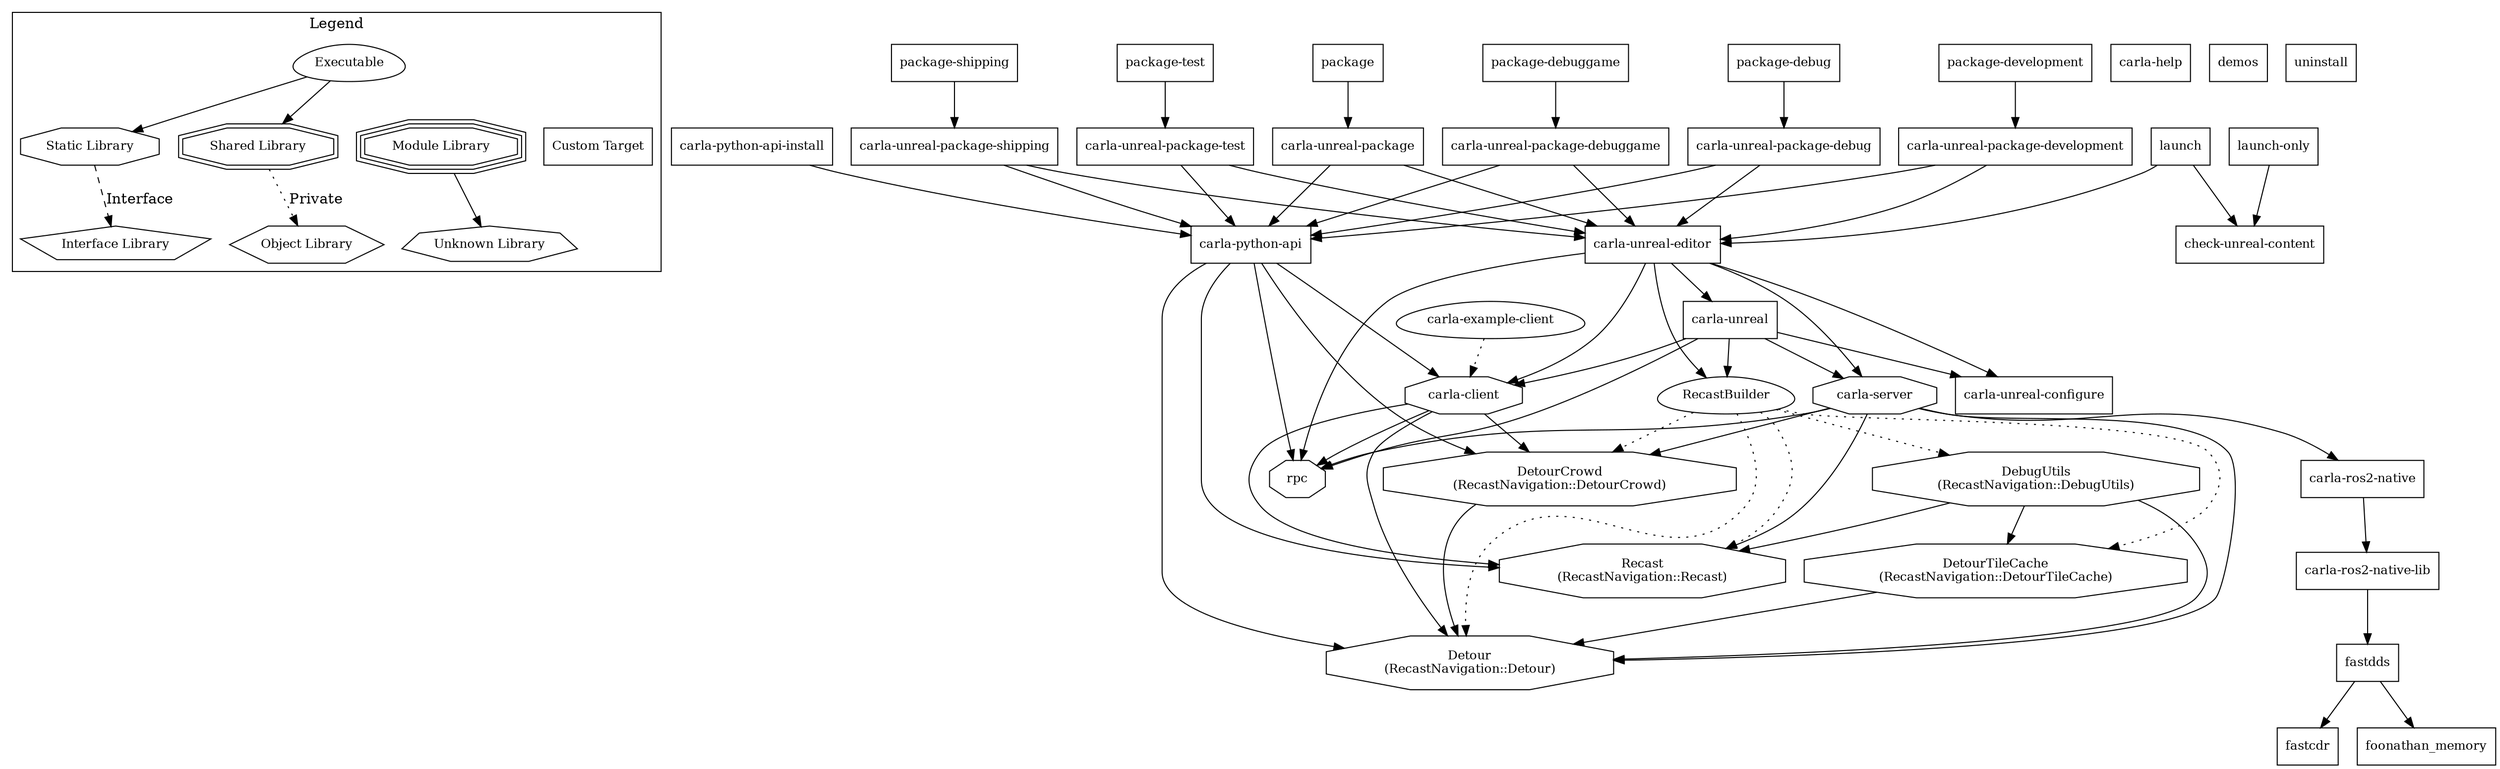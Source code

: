 digraph "CARLA" {
node [
  fontsize = "12"
];
subgraph clusterLegend {
  label = "Legend";
  color = black;
  edge [ style = invis ];
  legendNode0 [ label = "Executable", shape = egg ];
  legendNode1 [ label = "Static Library", shape = octagon ];
  legendNode2 [ label = "Shared Library", shape = doubleoctagon ];
  legendNode3 [ label = "Module Library", shape = tripleoctagon ];
  legendNode4 [ label = "Interface Library", shape = pentagon ];
  legendNode5 [ label = "Object Library", shape = hexagon ];
  legendNode6 [ label = "Unknown Library", shape = septagon ];
  legendNode7 [ label = "Custom Target", shape = box ];
  legendNode0 -> legendNode1 [ style = solid ];
  legendNode0 -> legendNode2 [ style = solid ];
  legendNode0 -> legendNode3;
  legendNode1 -> legendNode4 [ label = "Interface", style = dashed ];
  legendNode2 -> legendNode5 [ label = "Private", style = dotted ];
  legendNode3 -> legendNode6 [ style = solid ];
  legendNode0 -> legendNode7;
}
    "node0" [ label = "DebugUtils\n(RecastNavigation::DebugUtils)", shape = octagon ];
    "node1" [ label = "Detour\n(RecastNavigation::Detour)", shape = octagon ];
    "node0" -> "node1"  // DebugUtils -> Detour
    "node2" [ label = "DetourTileCache\n(RecastNavigation::DetourTileCache)", shape = octagon ];
    "node2" -> "node1"  // DetourTileCache -> Detour
    "node0" -> "node2"  // DebugUtils -> DetourTileCache
    "node3" [ label = "Recast\n(RecastNavigation::Recast)", shape = octagon ];
    "node0" -> "node3"  // DebugUtils -> Recast
    "node4" [ label = "DetourCrowd\n(RecastNavigation::DetourCrowd)", shape = octagon ];
    "node4" -> "node1"  // DetourCrowd -> Detour
    "node5" [ label = "RecastBuilder", shape = egg ];
    "node5" -> "node0" [ style = dotted ] // RecastBuilder -> DebugUtils
    "node5" -> "node1" [ style = dotted ] // RecastBuilder -> Detour
    "node5" -> "node4" [ style = dotted ] // RecastBuilder -> DetourCrowd
    "node5" -> "node2" [ style = dotted ] // RecastBuilder -> DetourTileCache
    "node5" -> "node3" [ style = dotted ] // RecastBuilder -> Recast
    "node6" [ label = "carla-client", shape = octagon ];
    "node6" -> "node1"  // carla-client -> Detour
    "node6" -> "node4"  // carla-client -> DetourCrowd
    "node6" -> "node3"  // carla-client -> Recast
    "node7" [ label = "rpc", shape = octagon ];
    "node6" -> "node7"  // carla-client -> rpc
    "node8" [ label = "carla-example-client", shape = egg ];
    "node8" -> "node6" [ style = dotted ] // carla-example-client -> carla-client
    "node9" [ label = "carla-help", shape = box ];
    "node10" [ label = "carla-python-api", shape = box ];
    "node10" -> "node1"  // carla-python-api -> Detour
    "node10" -> "node4"  // carla-python-api -> DetourCrowd
    "node10" -> "node3"  // carla-python-api -> Recast
    "node10" -> "node6"  // carla-python-api -> carla-client
    "node10" -> "node7"  // carla-python-api -> rpc
    "node11" [ label = "carla-python-api-install", shape = box ];
    "node11" -> "node10"  // carla-python-api-install -> carla-python-api
    "node12" [ label = "carla-ros2-native", shape = box ];
    "node13" [ label = "carla-ros2-native-lib", shape = box ];
    "node14" [ label = "fastdds", shape = box ];
    "node15" [ label = "fastcdr", shape = box ];
    "node14" -> "node15"  // fastdds -> fastcdr
    "node16" [ label = "foonathan_memory", shape = box ];
    "node14" -> "node16"  // fastdds -> foonathan_memory
    "node13" -> "node14"  // carla-ros2-native-lib -> fastdds
    "node12" -> "node13"  // carla-ros2-native -> carla-ros2-native-lib
    "node17" [ label = "carla-server", shape = octagon ];
    "node17" -> "node1"  // carla-server -> Detour
    "node17" -> "node4"  // carla-server -> DetourCrowd
    "node17" -> "node3"  // carla-server -> Recast
    "node17" -> "node12"  // carla-server -> carla-ros2-native
    "node17" -> "node7"  // carla-server -> rpc
    "node18" [ label = "carla-unreal", shape = box ];
    "node18" -> "node5"  // carla-unreal -> RecastBuilder
    "node18" -> "node6"  // carla-unreal -> carla-client
    "node18" -> "node17"  // carla-unreal -> carla-server
    "node19" [ label = "carla-unreal-configure", shape = box ];
    "node18" -> "node19"  // carla-unreal -> carla-unreal-configure
    "node18" -> "node7"  // carla-unreal -> rpc
    "node20" [ label = "carla-unreal-editor", shape = box ];
    "node20" -> "node5"  // carla-unreal-editor -> RecastBuilder
    "node20" -> "node6"  // carla-unreal-editor -> carla-client
    "node20" -> "node17"  // carla-unreal-editor -> carla-server
    "node20" -> "node18"  // carla-unreal-editor -> carla-unreal
    "node20" -> "node19"  // carla-unreal-editor -> carla-unreal-configure
    "node20" -> "node7"  // carla-unreal-editor -> rpc
    "node21" [ label = "carla-unreal-package", shape = box ];
    "node21" -> "node10"  // carla-unreal-package -> carla-python-api
    "node21" -> "node20"  // carla-unreal-package -> carla-unreal-editor
    "node22" [ label = "carla-unreal-package-debug", shape = box ];
    "node22" -> "node10"  // carla-unreal-package-debug -> carla-python-api
    "node22" -> "node20"  // carla-unreal-package-debug -> carla-unreal-editor
    "node23" [ label = "carla-unreal-package-debuggame", shape = box ];
    "node23" -> "node10"  // carla-unreal-package-debuggame -> carla-python-api
    "node23" -> "node20"  // carla-unreal-package-debuggame -> carla-unreal-editor
    "node24" [ label = "carla-unreal-package-development", shape = box ];
    "node24" -> "node10"  // carla-unreal-package-development -> carla-python-api
    "node24" -> "node20"  // carla-unreal-package-development -> carla-unreal-editor
    "node25" [ label = "carla-unreal-package-shipping", shape = box ];
    "node25" -> "node10"  // carla-unreal-package-shipping -> carla-python-api
    "node25" -> "node20"  // carla-unreal-package-shipping -> carla-unreal-editor
    "node26" [ label = "carla-unreal-package-test", shape = box ];
    "node26" -> "node10"  // carla-unreal-package-test -> carla-python-api
    "node26" -> "node20"  // carla-unreal-package-test -> carla-unreal-editor
    "node27" [ label = "check-unreal-content", shape = box ];
    "node28" [ label = "demos", shape = box ];
    "node29" [ label = "launch", shape = box ];
    "node29" -> "node20"  // launch -> carla-unreal-editor
    "node29" -> "node27"  // launch -> check-unreal-content
    "node30" [ label = "launch-only", shape = box ];
    "node30" -> "node27"  // launch-only -> check-unreal-content
    "node31" [ label = "package", shape = box ];
    "node31" -> "node21"  // package -> carla-unreal-package
    "node32" [ label = "package-debug", shape = box ];
    "node32" -> "node22"  // package-debug -> carla-unreal-package-debug
    "node33" [ label = "package-debuggame", shape = box ];
    "node33" -> "node23"  // package-debuggame -> carla-unreal-package-debuggame
    "node34" [ label = "package-development", shape = box ];
    "node34" -> "node24"  // package-development -> carla-unreal-package-development
    "node35" [ label = "package-shipping", shape = box ];
    "node35" -> "node25"  // package-shipping -> carla-unreal-package-shipping
    "node36" [ label = "package-test", shape = box ];
    "node36" -> "node26"  // package-test -> carla-unreal-package-test
    "node37" [ label = "uninstall", shape = box ];
}
